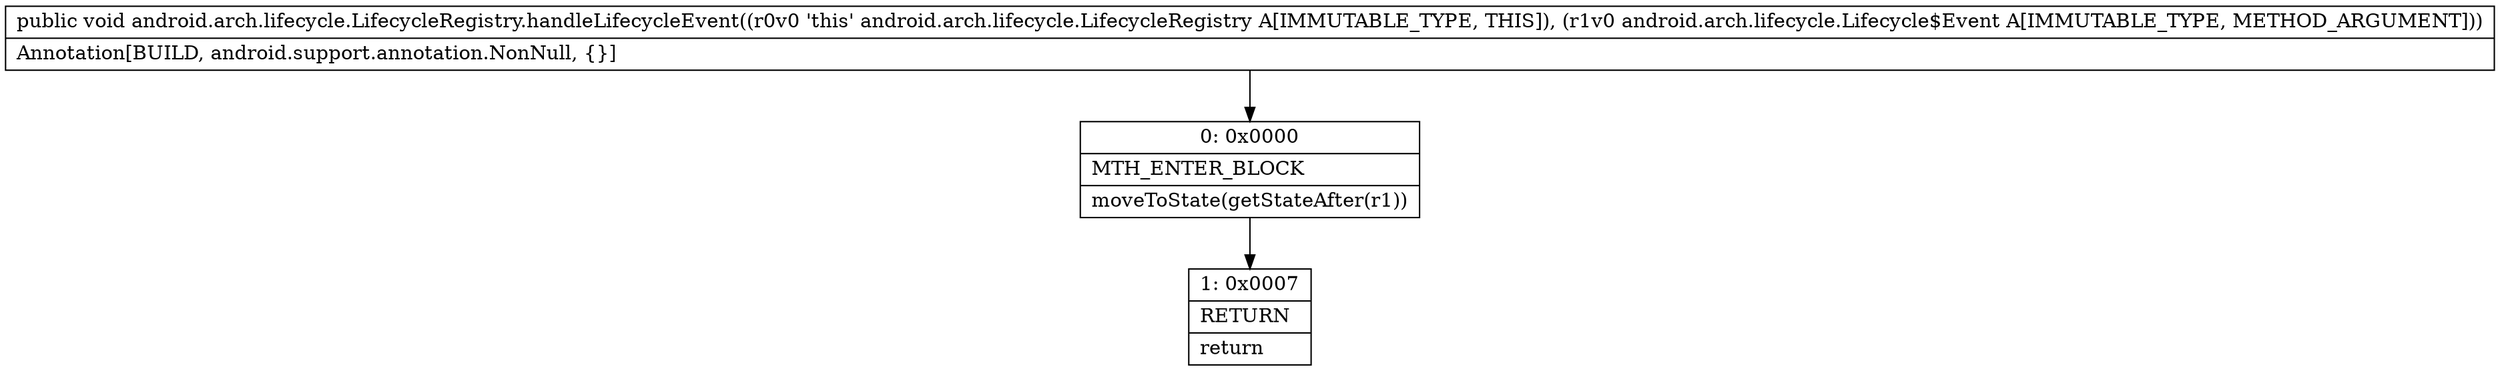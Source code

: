 digraph "CFG forandroid.arch.lifecycle.LifecycleRegistry.handleLifecycleEvent(Landroid\/arch\/lifecycle\/Lifecycle$Event;)V" {
Node_0 [shape=record,label="{0\:\ 0x0000|MTH_ENTER_BLOCK\l|moveToState(getStateAfter(r1))\l}"];
Node_1 [shape=record,label="{1\:\ 0x0007|RETURN\l|return\l}"];
MethodNode[shape=record,label="{public void android.arch.lifecycle.LifecycleRegistry.handleLifecycleEvent((r0v0 'this' android.arch.lifecycle.LifecycleRegistry A[IMMUTABLE_TYPE, THIS]), (r1v0 android.arch.lifecycle.Lifecycle$Event A[IMMUTABLE_TYPE, METHOD_ARGUMENT]))  | Annotation[BUILD, android.support.annotation.NonNull, \{\}]\l}"];
MethodNode -> Node_0;
Node_0 -> Node_1;
}

